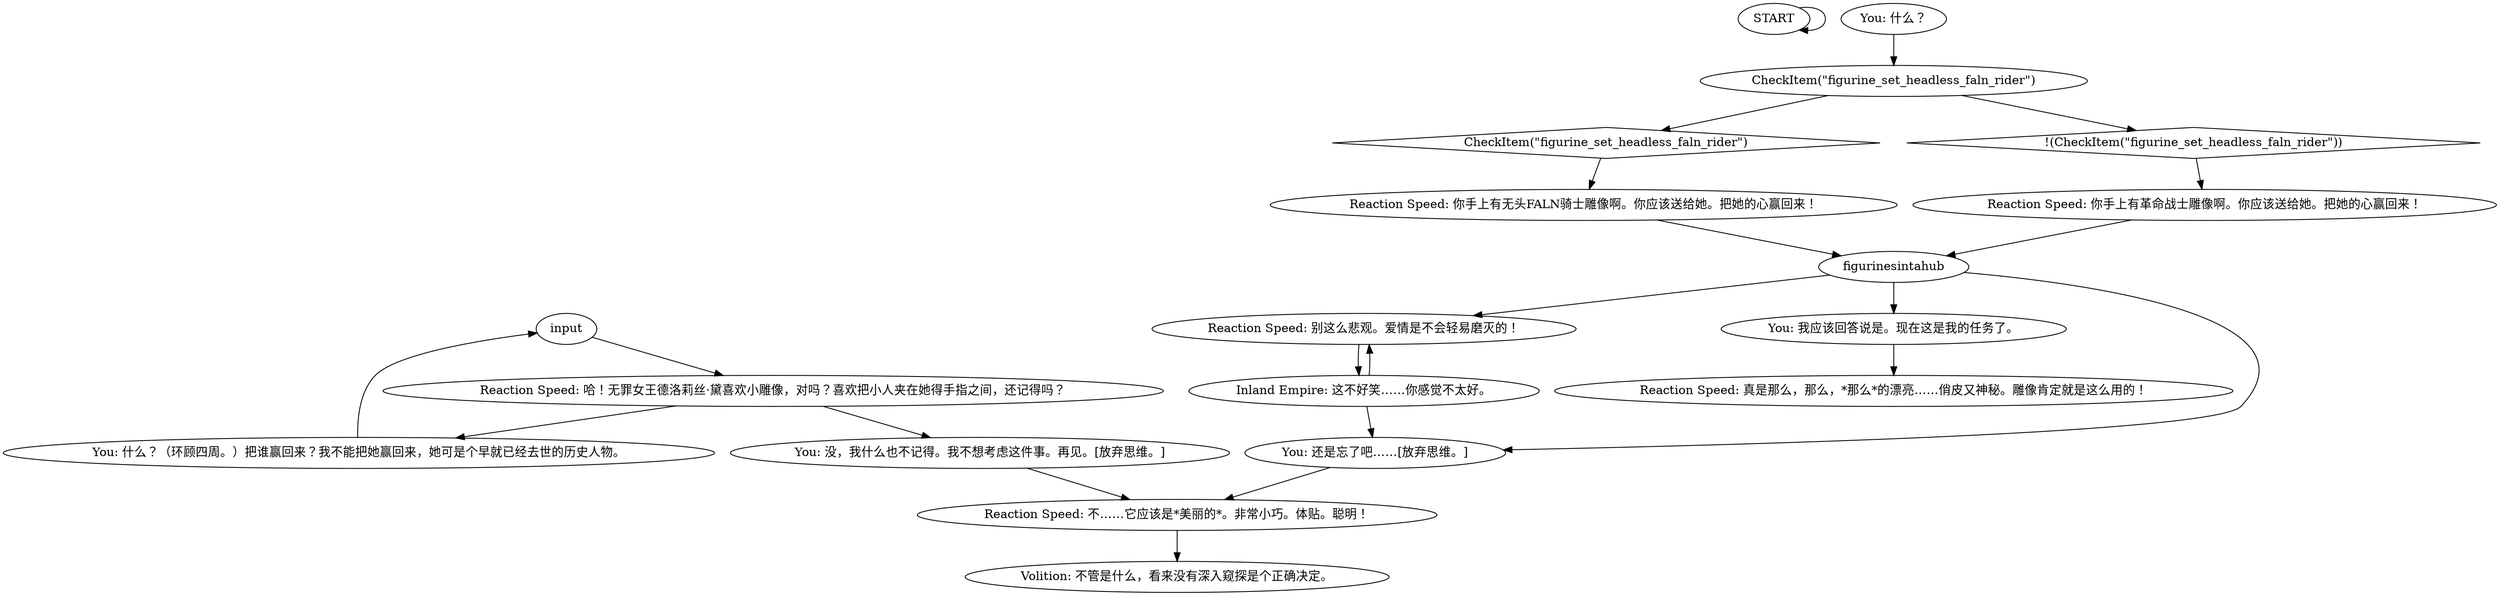 # CHURCH ORB / figurine
# this pops up and tells you you should give dolores dei your figurine
# ==================================================
digraph G {
	  0 [label="START"];
	  1 [label="input"];
	  2 [label="Reaction Speed: 别这么悲观。爱情是不会轻易磨灭的！"];
	  3 [label="You: 我应该回答说是。现在这是我的任务了。"];
	  4 [label="You: 什么？（环顾四周。）把谁赢回来？我不能把她赢回来，她可是个早就已经去世的历史人物。"];
	  5 [label="You: 什么？"];
	  6 [label="You: 没，我什么也不记得。我不想考虑这件事。再见。[放弃思维。]"];
	  7 [label="figurinesintahub"];
	  8 [label="Reaction Speed: 哈！无罪女王德洛莉丝·黛喜欢小雕像，对吗？喜欢把小人夹在她得手指之间，还记得吗？"];
	  9 [label="Reaction Speed: 不……它应该是*美丽的*。非常小巧。体贴。聪明！"];
	  10 [label="You: 还是忘了吧……[放弃思维。]"];
	  11 [label="Volition: 不管是什么，看来没有深入窥探是个正确决定。"];
	  12 [label="Inland Empire: 这不好笑……你感觉不太好。"];
	  13 [label="Reaction Speed: 你手上有革命战士雕像啊。你应该送给她。把她的心赢回来！"];
	  14 [label="Reaction Speed: 真是那么，那么，*那么*的漂亮……俏皮又神秘。雕像肯定就是这么用的！"];
	  15 [label="CheckItem(\"figurine_set_headless_faln_rider\")"];
	  16 [label="CheckItem(\"figurine_set_headless_faln_rider\")", shape=diamond];
	  17 [label="!(CheckItem(\"figurine_set_headless_faln_rider\"))", shape=diamond];
	  18 [label="Reaction Speed: 你手上有无头FALN骑士雕像啊。你应该送给她。把她的心赢回来！"];
	  0 -> 0
	  1 -> 8
	  2 -> 12
	  3 -> 14
	  4 -> 1
	  5 -> 15
	  6 -> 9
	  7 -> 10
	  7 -> 2
	  7 -> 3
	  8 -> 4
	  8 -> 6
	  9 -> 11
	  10 -> 9
	  12 -> 2
	  12 -> 10
	  13 -> 7
	  15 -> 16
	  15 -> 17
	  16 -> 18
	  17 -> 13
	  18 -> 7
}


